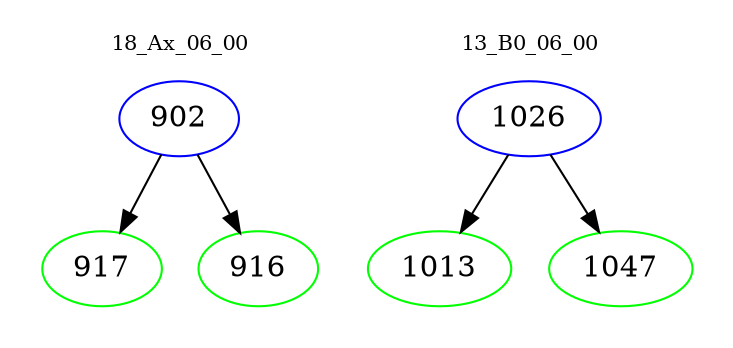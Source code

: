 digraph{
subgraph cluster_0 {
color = white
label = "18_Ax_06_00";
fontsize=10;
T0_902 [label="902", color="blue"]
T0_902 -> T0_917 [color="black"]
T0_917 [label="917", color="green"]
T0_902 -> T0_916 [color="black"]
T0_916 [label="916", color="green"]
}
subgraph cluster_1 {
color = white
label = "13_B0_06_00";
fontsize=10;
T1_1026 [label="1026", color="blue"]
T1_1026 -> T1_1013 [color="black"]
T1_1013 [label="1013", color="green"]
T1_1026 -> T1_1047 [color="black"]
T1_1047 [label="1047", color="green"]
}
}
